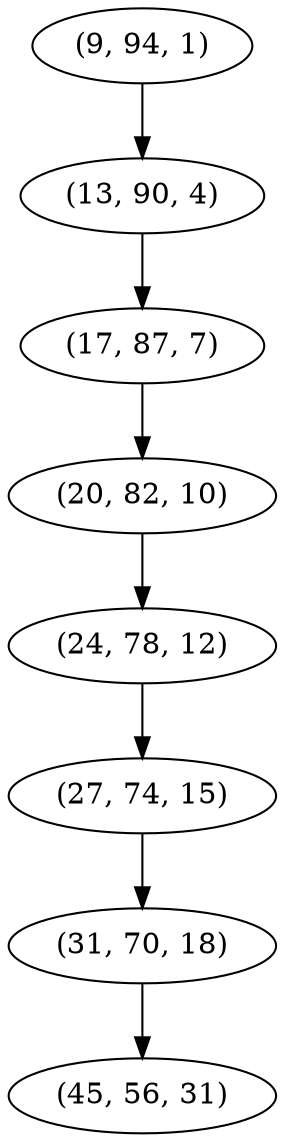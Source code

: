 digraph tree {
    "(9, 94, 1)";
    "(13, 90, 4)";
    "(17, 87, 7)";
    "(20, 82, 10)";
    "(24, 78, 12)";
    "(27, 74, 15)";
    "(31, 70, 18)";
    "(45, 56, 31)";
    "(9, 94, 1)" -> "(13, 90, 4)";
    "(13, 90, 4)" -> "(17, 87, 7)";
    "(17, 87, 7)" -> "(20, 82, 10)";
    "(20, 82, 10)" -> "(24, 78, 12)";
    "(24, 78, 12)" -> "(27, 74, 15)";
    "(27, 74, 15)" -> "(31, 70, 18)";
    "(31, 70, 18)" -> "(45, 56, 31)";
}
